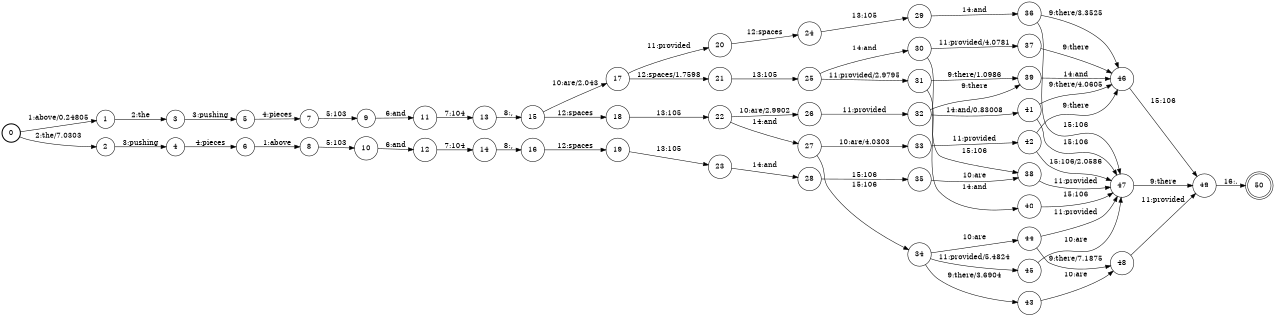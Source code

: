 digraph FST {
rankdir = LR;
size = "8.5,11";
label = "";
center = 1;
orientation = Portrait;
ranksep = "0.4";
nodesep = "0.25";
0 [label = "0", shape = circle, style = bold, fontsize = 14]
	0 -> 1 [label = "1:above/0.24805", fontsize = 14];
	0 -> 2 [label = "2:the/7.0303", fontsize = 14];
1 [label = "1", shape = circle, style = solid, fontsize = 14]
	1 -> 3 [label = "2:the", fontsize = 14];
2 [label = "2", shape = circle, style = solid, fontsize = 14]
	2 -> 4 [label = "3:pushing", fontsize = 14];
3 [label = "3", shape = circle, style = solid, fontsize = 14]
	3 -> 5 [label = "3:pushing", fontsize = 14];
4 [label = "4", shape = circle, style = solid, fontsize = 14]
	4 -> 6 [label = "4:pieces", fontsize = 14];
5 [label = "5", shape = circle, style = solid, fontsize = 14]
	5 -> 7 [label = "4:pieces", fontsize = 14];
6 [label = "6", shape = circle, style = solid, fontsize = 14]
	6 -> 8 [label = "1:above", fontsize = 14];
7 [label = "7", shape = circle, style = solid, fontsize = 14]
	7 -> 9 [label = "5:103", fontsize = 14];
8 [label = "8", shape = circle, style = solid, fontsize = 14]
	8 -> 10 [label = "5:103", fontsize = 14];
9 [label = "9", shape = circle, style = solid, fontsize = 14]
	9 -> 11 [label = "6:and", fontsize = 14];
10 [label = "10", shape = circle, style = solid, fontsize = 14]
	10 -> 12 [label = "6:and", fontsize = 14];
11 [label = "11", shape = circle, style = solid, fontsize = 14]
	11 -> 13 [label = "7:104", fontsize = 14];
12 [label = "12", shape = circle, style = solid, fontsize = 14]
	12 -> 14 [label = "7:104", fontsize = 14];
13 [label = "13", shape = circle, style = solid, fontsize = 14]
	13 -> 15 [label = "8:,", fontsize = 14];
14 [label = "14", shape = circle, style = solid, fontsize = 14]
	14 -> 16 [label = "8:,", fontsize = 14];
15 [label = "15", shape = circle, style = solid, fontsize = 14]
	15 -> 17 [label = "10:are/2.043", fontsize = 14];
	15 -> 18 [label = "12:spaces", fontsize = 14];
16 [label = "16", shape = circle, style = solid, fontsize = 14]
	16 -> 19 [label = "12:spaces", fontsize = 14];
17 [label = "17", shape = circle, style = solid, fontsize = 14]
	17 -> 20 [label = "11:provided", fontsize = 14];
	17 -> 21 [label = "12:spaces/1.7598", fontsize = 14];
18 [label = "18", shape = circle, style = solid, fontsize = 14]
	18 -> 22 [label = "13:105", fontsize = 14];
19 [label = "19", shape = circle, style = solid, fontsize = 14]
	19 -> 23 [label = "13:105", fontsize = 14];
20 [label = "20", shape = circle, style = solid, fontsize = 14]
	20 -> 24 [label = "12:spaces", fontsize = 14];
21 [label = "21", shape = circle, style = solid, fontsize = 14]
	21 -> 25 [label = "13:105", fontsize = 14];
22 [label = "22", shape = circle, style = solid, fontsize = 14]
	22 -> 27 [label = "14:and", fontsize = 14];
	22 -> 26 [label = "10:are/2.9902", fontsize = 14];
23 [label = "23", shape = circle, style = solid, fontsize = 14]
	23 -> 28 [label = "14:and", fontsize = 14];
24 [label = "24", shape = circle, style = solid, fontsize = 14]
	24 -> 29 [label = "13:105", fontsize = 14];
25 [label = "25", shape = circle, style = solid, fontsize = 14]
	25 -> 30 [label = "14:and", fontsize = 14];
	25 -> 31 [label = "11:provided/2.9795", fontsize = 14];
26 [label = "26", shape = circle, style = solid, fontsize = 14]
	26 -> 32 [label = "11:provided", fontsize = 14];
27 [label = "27", shape = circle, style = solid, fontsize = 14]
	27 -> 33 [label = "10:are/4.0303", fontsize = 14];
	27 -> 34 [label = "15:106", fontsize = 14];
28 [label = "28", shape = circle, style = solid, fontsize = 14]
	28 -> 35 [label = "15:106", fontsize = 14];
29 [label = "29", shape = circle, style = solid, fontsize = 14]
	29 -> 36 [label = "14:and", fontsize = 14];
30 [label = "30", shape = circle, style = solid, fontsize = 14]
	30 -> 37 [label = "11:provided/4.0781", fontsize = 14];
	30 -> 38 [label = "15:106", fontsize = 14];
31 [label = "31", shape = circle, style = solid, fontsize = 14]
	31 -> 40 [label = "14:and", fontsize = 14];
	31 -> 39 [label = "9:there/1.0986", fontsize = 14];
32 [label = "32", shape = circle, style = solid, fontsize = 14]
	32 -> 41 [label = "14:and/0.83008", fontsize = 14];
	32 -> 39 [label = "9:there", fontsize = 14];
33 [label = "33", shape = circle, style = solid, fontsize = 14]
	33 -> 42 [label = "11:provided", fontsize = 14];
34 [label = "34", shape = circle, style = solid, fontsize = 14]
	34 -> 43 [label = "9:there/3.6904", fontsize = 14];
	34 -> 44 [label = "10:are", fontsize = 14];
	34 -> 45 [label = "11:provided/5.4824", fontsize = 14];
35 [label = "35", shape = circle, style = solid, fontsize = 14]
	35 -> 38 [label = "10:are", fontsize = 14];
36 [label = "36", shape = circle, style = solid, fontsize = 14]
	36 -> 46 [label = "9:there/3.3525", fontsize = 14];
	36 -> 47 [label = "15:106", fontsize = 14];
37 [label = "37", shape = circle, style = solid, fontsize = 14]
	37 -> 46 [label = "9:there", fontsize = 14];
38 [label = "38", shape = circle, style = solid, fontsize = 14]
	38 -> 47 [label = "11:provided", fontsize = 14];
39 [label = "39", shape = circle, style = solid, fontsize = 14]
	39 -> 46 [label = "14:and", fontsize = 14];
40 [label = "40", shape = circle, style = solid, fontsize = 14]
	40 -> 47 [label = "15:106", fontsize = 14];
41 [label = "41", shape = circle, style = solid, fontsize = 14]
	41 -> 46 [label = "9:there/4.0605", fontsize = 14];
	41 -> 47 [label = "15:106", fontsize = 14];
42 [label = "42", shape = circle, style = solid, fontsize = 14]
	42 -> 46 [label = "9:there", fontsize = 14];
	42 -> 47 [label = "15:106/2.0586", fontsize = 14];
43 [label = "43", shape = circle, style = solid, fontsize = 14]
	43 -> 48 [label = "10:are", fontsize = 14];
44 [label = "44", shape = circle, style = solid, fontsize = 14]
	44 -> 48 [label = "9:there/7.1875", fontsize = 14];
	44 -> 47 [label = "11:provided", fontsize = 14];
45 [label = "45", shape = circle, style = solid, fontsize = 14]
	45 -> 47 [label = "10:are", fontsize = 14];
46 [label = "46", shape = circle, style = solid, fontsize = 14]
	46 -> 49 [label = "15:106", fontsize = 14];
47 [label = "47", shape = circle, style = solid, fontsize = 14]
	47 -> 49 [label = "9:there", fontsize = 14];
48 [label = "48", shape = circle, style = solid, fontsize = 14]
	48 -> 49 [label = "11:provided", fontsize = 14];
49 [label = "49", shape = circle, style = solid, fontsize = 14]
	49 -> 50 [label = "16:.", fontsize = 14];
50 [label = "50", shape = doublecircle, style = solid, fontsize = 14]
}
